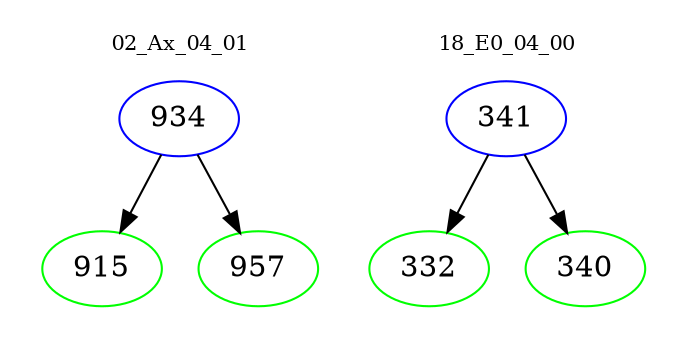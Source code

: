 digraph{
subgraph cluster_0 {
color = white
label = "02_Ax_04_01";
fontsize=10;
T0_934 [label="934", color="blue"]
T0_934 -> T0_915 [color="black"]
T0_915 [label="915", color="green"]
T0_934 -> T0_957 [color="black"]
T0_957 [label="957", color="green"]
}
subgraph cluster_1 {
color = white
label = "18_E0_04_00";
fontsize=10;
T1_341 [label="341", color="blue"]
T1_341 -> T1_332 [color="black"]
T1_332 [label="332", color="green"]
T1_341 -> T1_340 [color="black"]
T1_340 [label="340", color="green"]
}
}
